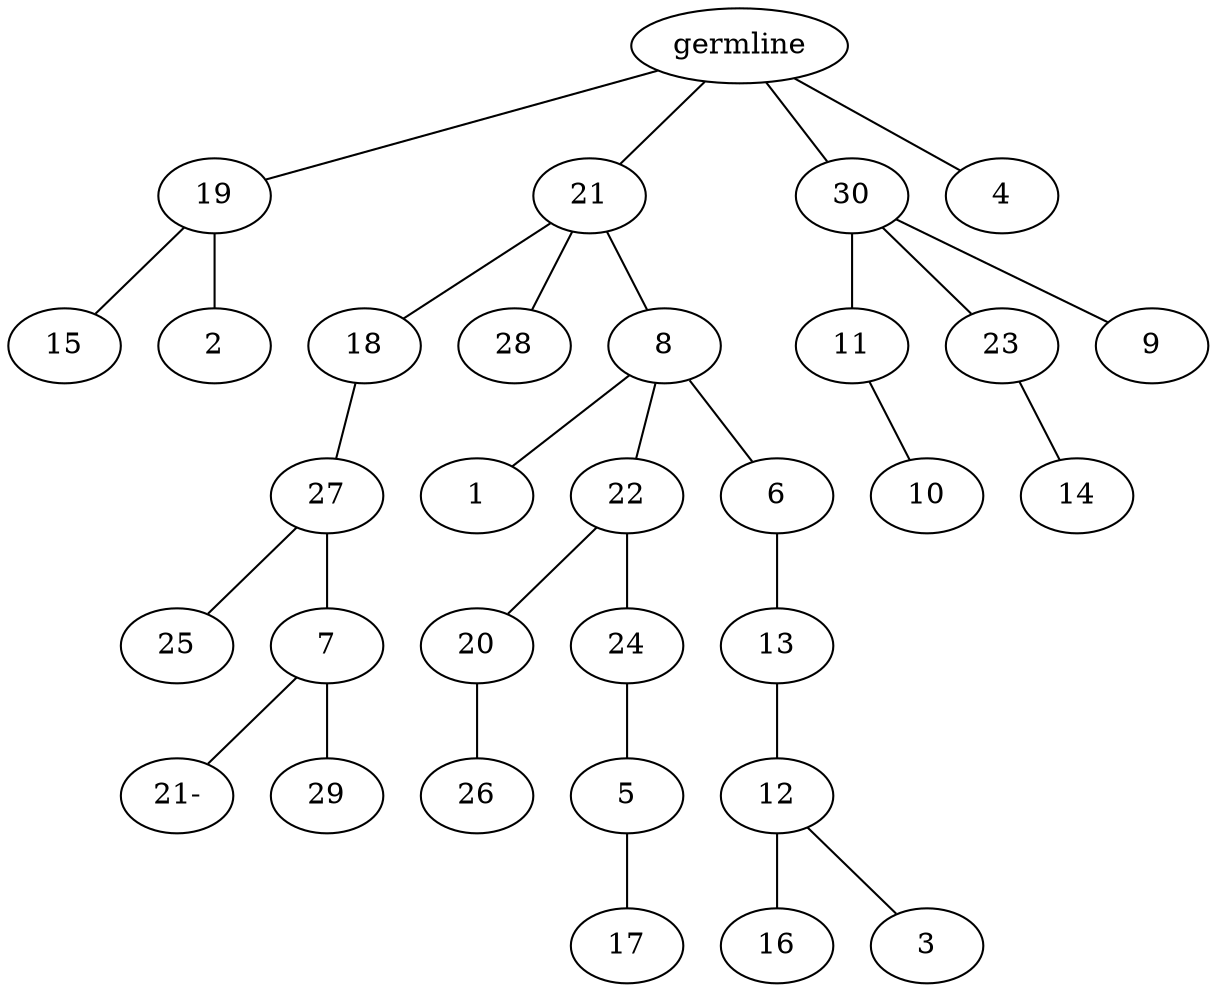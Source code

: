 graph tree {
    "139683758157200" [label="germline"];
    "139683758577504" [label="19"];
    "139683758107760" [label="15"];
    "139683758105792" [label="2"];
    "139683758577360" [label="21"];
    "139683758106560" [label="18"];
    "139683758105600" [label="27"];
    "139683758107520" [label="25"];
    "139683758106800" [label="7"];
    "139683758200720" [label="21-"];
    "139683758105744" [label="29"];
    "139683758175088" [label="28"];
    "139683758177536" [label="8"];
    "139683758106464" [label="1"];
    "139683758105312" [label="22"];
    "139683758233248" [label="20"];
    "139683758231616" [label="26"];
    "139683758232960" [label="24"];
    "139683758232048" [label="5"];
    "139683758233440" [label="17"];
    "139683758107328" [label="6"];
    "139683758232000" [label="13"];
    "139683758235120" [label="12"];
    "139683758232432" [label="16"];
    "139683758234448" [label="3"];
    "139683757882720" [label="30"];
    "139683758106080" [label="11"];
    "139683758235072" [label="10"];
    "139683758108528" [label="23"];
    "139683758233920" [label="14"];
    "139683758104976" [label="9"];
    "139683757883104" [label="4"];
    "139683758157200" -- "139683758577504";
    "139683758157200" -- "139683758577360";
    "139683758157200" -- "139683757882720";
    "139683758157200" -- "139683757883104";
    "139683758577504" -- "139683758107760";
    "139683758577504" -- "139683758105792";
    "139683758577360" -- "139683758106560";
    "139683758577360" -- "139683758175088";
    "139683758577360" -- "139683758177536";
    "139683758106560" -- "139683758105600";
    "139683758105600" -- "139683758107520";
    "139683758105600" -- "139683758106800";
    "139683758106800" -- "139683758200720";
    "139683758106800" -- "139683758105744";
    "139683758177536" -- "139683758106464";
    "139683758177536" -- "139683758105312";
    "139683758177536" -- "139683758107328";
    "139683758105312" -- "139683758233248";
    "139683758105312" -- "139683758232960";
    "139683758233248" -- "139683758231616";
    "139683758232960" -- "139683758232048";
    "139683758232048" -- "139683758233440";
    "139683758107328" -- "139683758232000";
    "139683758232000" -- "139683758235120";
    "139683758235120" -- "139683758232432";
    "139683758235120" -- "139683758234448";
    "139683757882720" -- "139683758106080";
    "139683757882720" -- "139683758108528";
    "139683757882720" -- "139683758104976";
    "139683758106080" -- "139683758235072";
    "139683758108528" -- "139683758233920";
}
